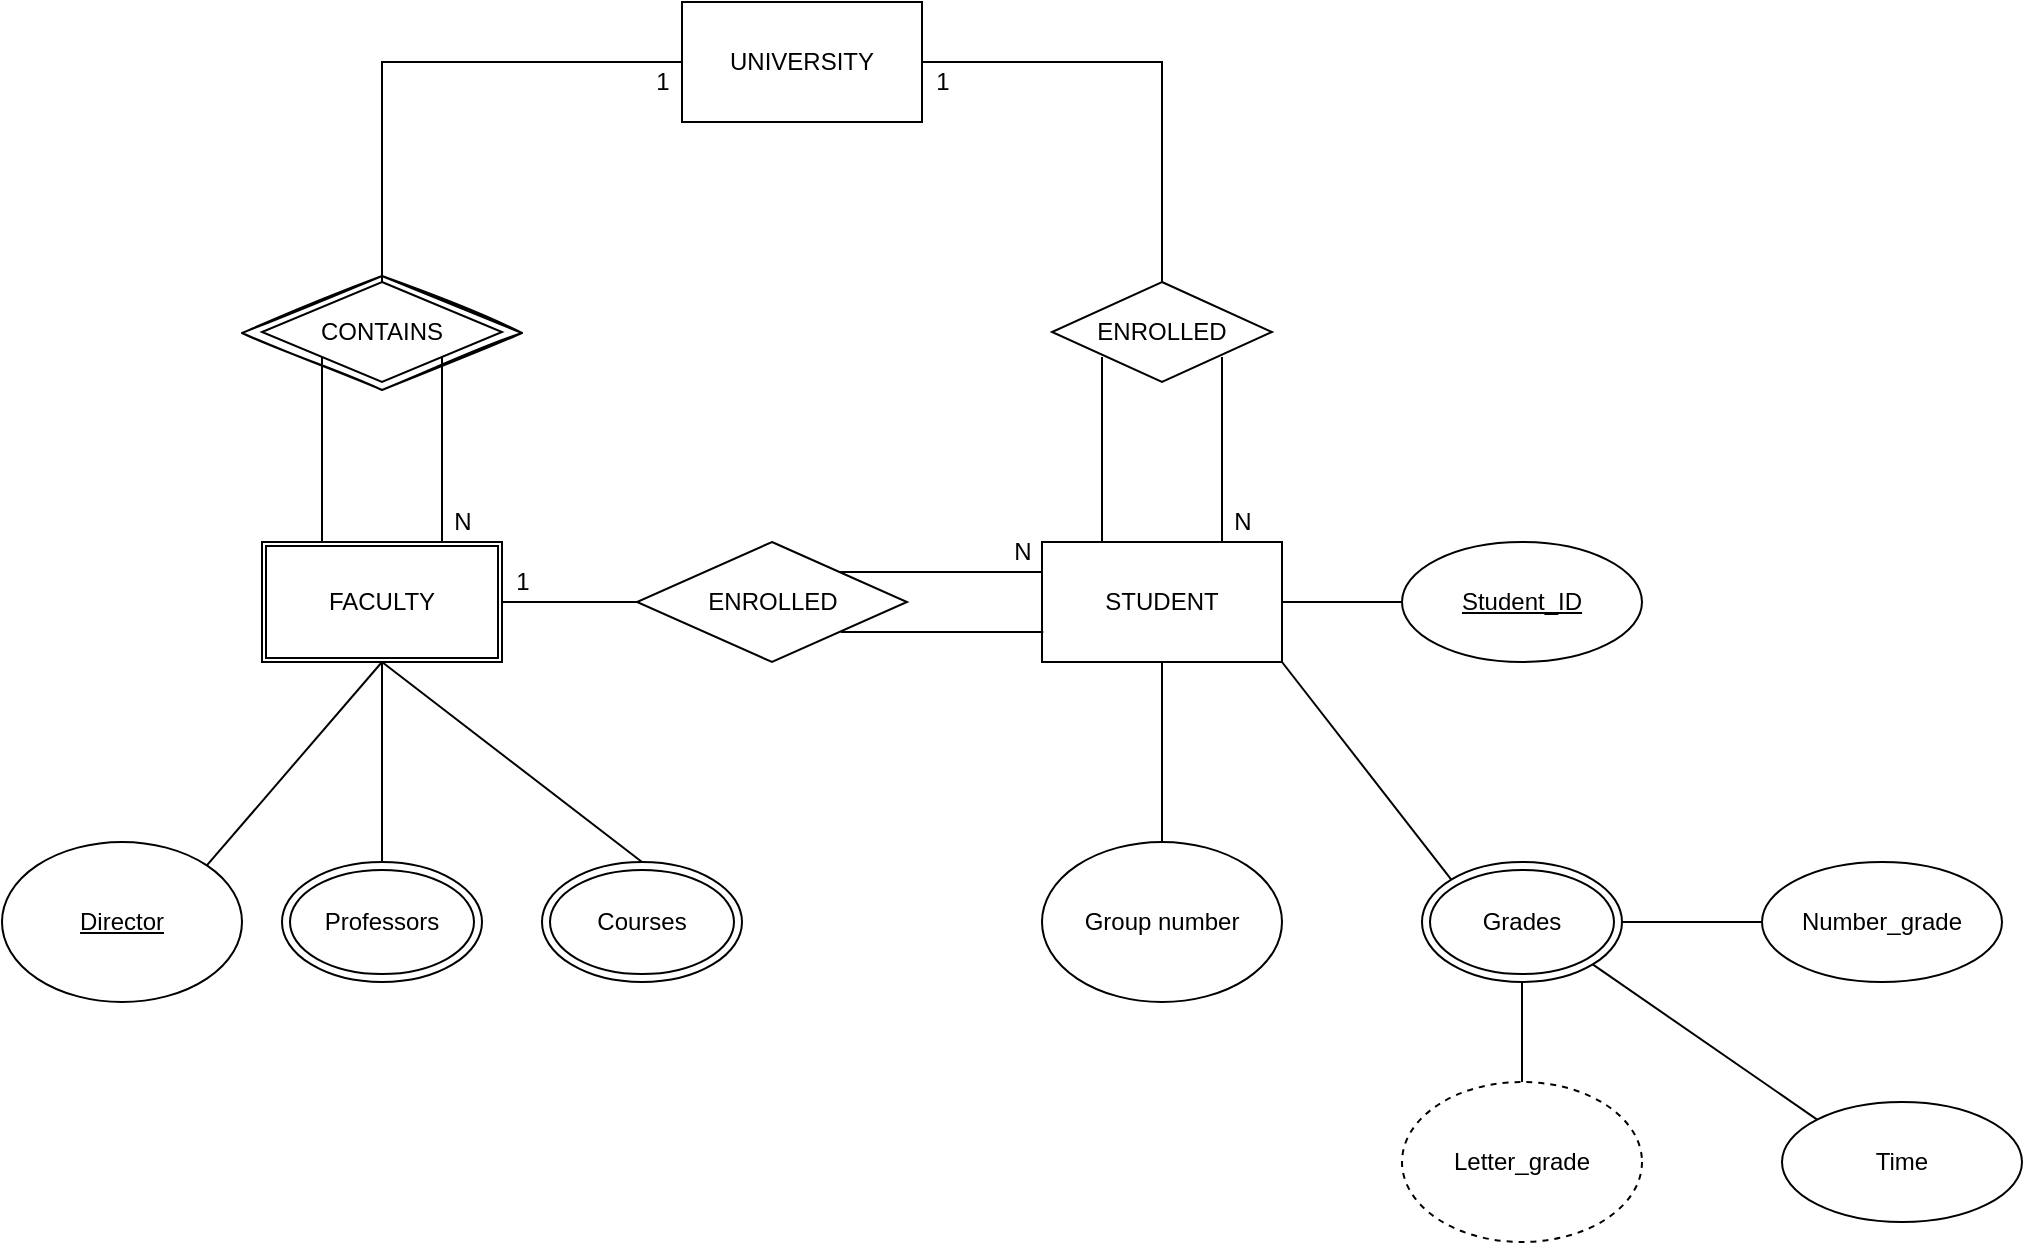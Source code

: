 <mxfile version="17.1.3"><diagram id="AYppmdY9d4fLHAQlZlOr" name="Page-1"><mxGraphModel dx="1422" dy="738" grid="1" gridSize="10" guides="1" tooltips="1" connect="1" arrows="1" fold="1" page="1" pageScale="1" pageWidth="850" pageHeight="1100" math="0" shadow="0"><root><mxCell id="0"/><mxCell id="1" parent="0"/><mxCell id="8_m065jqp1Y0mo6X1YGz-58" value="" style="rhombus;whiteSpace=wrap;html=1;sketch=1;" vertex="1" parent="1"><mxGeometry x="190" y="147" width="140" height="57" as="geometry"/></mxCell><mxCell id="8_m065jqp1Y0mo6X1YGz-3" value="STUDENT" style="rounded=0;whiteSpace=wrap;html=1;" vertex="1" parent="1"><mxGeometry x="590" y="280" width="120" height="60" as="geometry"/></mxCell><mxCell id="8_m065jqp1Y0mo6X1YGz-5" value="&lt;u&gt;Director&lt;/u&gt;" style="ellipse;whiteSpace=wrap;html=1;" vertex="1" parent="1"><mxGeometry x="70" y="430" width="120" height="80" as="geometry"/></mxCell><mxCell id="8_m065jqp1Y0mo6X1YGz-10" value="Professors" style="ellipse;shape=doubleEllipse;whiteSpace=wrap;html=1;" vertex="1" parent="1"><mxGeometry x="210" y="440" width="100" height="60" as="geometry"/></mxCell><mxCell id="8_m065jqp1Y0mo6X1YGz-11" value="Courses" style="ellipse;shape=doubleEllipse;whiteSpace=wrap;html=1;" vertex="1" parent="1"><mxGeometry x="340" y="440" width="100" height="60" as="geometry"/></mxCell><mxCell id="8_m065jqp1Y0mo6X1YGz-12" value="" style="endArrow=none;html=1;rounded=0;entryX=0.5;entryY=1;entryDx=0;entryDy=0;exitX=1;exitY=0;exitDx=0;exitDy=0;" edge="1" parent="1" source="8_m065jqp1Y0mo6X1YGz-5"><mxGeometry width="50" height="50" relative="1" as="geometry"><mxPoint x="290" y="474" as="sourcePoint"/><mxPoint x="260" y="340" as="targetPoint"/></mxGeometry></mxCell><mxCell id="8_m065jqp1Y0mo6X1YGz-13" value="" style="endArrow=none;html=1;rounded=0;exitX=0.5;exitY=0;exitDx=0;exitDy=0;entryX=0.5;entryY=1;entryDx=0;entryDy=0;" edge="1" parent="1" source="8_m065jqp1Y0mo6X1YGz-10"><mxGeometry width="50" height="50" relative="1" as="geometry"><mxPoint x="290" y="474" as="sourcePoint"/><mxPoint x="260" y="340" as="targetPoint"/></mxGeometry></mxCell><mxCell id="8_m065jqp1Y0mo6X1YGz-14" value="" style="endArrow=none;html=1;rounded=0;exitX=0.5;exitY=0;exitDx=0;exitDy=0;entryX=0.5;entryY=1;entryDx=0;entryDy=0;" edge="1" parent="1" source="8_m065jqp1Y0mo6X1YGz-11"><mxGeometry width="50" height="50" relative="1" as="geometry"><mxPoint x="385" y="614" as="sourcePoint"/><mxPoint x="260" y="340" as="targetPoint"/></mxGeometry></mxCell><mxCell id="8_m065jqp1Y0mo6X1YGz-19" value="Group number" style="ellipse;whiteSpace=wrap;html=1;" vertex="1" parent="1"><mxGeometry x="590" y="430" width="120" height="80" as="geometry"/></mxCell><mxCell id="8_m065jqp1Y0mo6X1YGz-20" value="" style="endArrow=none;html=1;rounded=0;entryX=0.5;entryY=1;entryDx=0;entryDy=0;exitX=0.5;exitY=0;exitDx=0;exitDy=0;" edge="1" parent="1" source="8_m065jqp1Y0mo6X1YGz-19" target="8_m065jqp1Y0mo6X1YGz-3"><mxGeometry width="50" height="50" relative="1" as="geometry"><mxPoint x="290" y="350" as="sourcePoint"/><mxPoint x="340" y="300" as="targetPoint"/></mxGeometry></mxCell><mxCell id="8_m065jqp1Y0mo6X1YGz-22" value="ENROLLED" style="rhombus;whiteSpace=wrap;html=1;" vertex="1" parent="1"><mxGeometry x="387.5" y="280" width="135" height="60" as="geometry"/></mxCell><mxCell id="8_m065jqp1Y0mo6X1YGz-23" value="" style="endArrow=none;html=1;rounded=0;entryX=0;entryY=0.5;entryDx=0;entryDy=0;exitX=1;exitY=0.5;exitDx=0;exitDy=0;" edge="1" parent="1" target="8_m065jqp1Y0mo6X1YGz-22"><mxGeometry width="50" height="50" relative="1" as="geometry"><mxPoint x="320" y="310" as="sourcePoint"/><mxPoint x="340" y="300" as="targetPoint"/></mxGeometry></mxCell><mxCell id="8_m065jqp1Y0mo6X1YGz-26" value="&lt;u&gt;Student_ID&lt;/u&gt;" style="ellipse;whiteSpace=wrap;html=1;" vertex="1" parent="1"><mxGeometry x="770" y="280" width="120" height="60" as="geometry"/></mxCell><mxCell id="8_m065jqp1Y0mo6X1YGz-28" value="" style="endArrow=none;html=1;rounded=0;entryX=0;entryY=0.5;entryDx=0;entryDy=0;exitX=1;exitY=0.5;exitDx=0;exitDy=0;" edge="1" parent="1" source="8_m065jqp1Y0mo6X1YGz-3" target="8_m065jqp1Y0mo6X1YGz-26"><mxGeometry width="50" height="50" relative="1" as="geometry"><mxPoint x="290" y="350" as="sourcePoint"/><mxPoint x="340" y="300" as="targetPoint"/></mxGeometry></mxCell><mxCell id="8_m065jqp1Y0mo6X1YGz-29" value="UNIVERSITY" style="rounded=0;whiteSpace=wrap;html=1;" vertex="1" parent="1"><mxGeometry x="410" y="10" width="120" height="60" as="geometry"/></mxCell><mxCell id="8_m065jqp1Y0mo6X1YGz-30" value="CONTAINS" style="rhombus;whiteSpace=wrap;html=1;" vertex="1" parent="1"><mxGeometry x="200" y="150" width="120" height="50" as="geometry"/></mxCell><mxCell id="8_m065jqp1Y0mo6X1YGz-32" value="FACULTY" style="shape=ext;double=1;rounded=0;whiteSpace=wrap;html=1;" vertex="1" parent="1"><mxGeometry x="200" y="280" width="120" height="60" as="geometry"/></mxCell><mxCell id="8_m065jqp1Y0mo6X1YGz-33" value="ENROLLED" style="rhombus;whiteSpace=wrap;html=1;" vertex="1" parent="1"><mxGeometry x="595" y="150" width="110" height="50" as="geometry"/></mxCell><mxCell id="8_m065jqp1Y0mo6X1YGz-35" value="Grades" style="ellipse;shape=doubleEllipse;whiteSpace=wrap;html=1;" vertex="1" parent="1"><mxGeometry x="780" y="440" width="100" height="60" as="geometry"/></mxCell><mxCell id="8_m065jqp1Y0mo6X1YGz-36" value="Letter_grade" style="ellipse;whiteSpace=wrap;html=1;dashed=1;" vertex="1" parent="1"><mxGeometry x="770" y="550" width="120" height="80" as="geometry"/></mxCell><mxCell id="8_m065jqp1Y0mo6X1YGz-37" value="Number_grade" style="ellipse;whiteSpace=wrap;html=1;" vertex="1" parent="1"><mxGeometry x="950" y="440" width="120" height="60" as="geometry"/></mxCell><mxCell id="8_m065jqp1Y0mo6X1YGz-38" value="Time" style="ellipse;whiteSpace=wrap;html=1;" vertex="1" parent="1"><mxGeometry x="960" y="560" width="120" height="60" as="geometry"/></mxCell><mxCell id="8_m065jqp1Y0mo6X1YGz-39" value="" style="endArrow=none;html=1;rounded=0;entryX=0;entryY=0.5;entryDx=0;entryDy=0;exitX=1;exitY=0.5;exitDx=0;exitDy=0;" edge="1" parent="1" source="8_m065jqp1Y0mo6X1YGz-35" target="8_m065jqp1Y0mo6X1YGz-37"><mxGeometry width="50" height="50" relative="1" as="geometry"><mxPoint x="490" y="380" as="sourcePoint"/><mxPoint x="540" y="330" as="targetPoint"/></mxGeometry></mxCell><mxCell id="8_m065jqp1Y0mo6X1YGz-40" value="" style="endArrow=none;html=1;rounded=0;entryX=0;entryY=0;entryDx=0;entryDy=0;exitX=1;exitY=1;exitDx=0;exitDy=0;" edge="1" parent="1" source="8_m065jqp1Y0mo6X1YGz-35" target="8_m065jqp1Y0mo6X1YGz-38"><mxGeometry width="50" height="50" relative="1" as="geometry"><mxPoint x="890" y="480" as="sourcePoint"/><mxPoint x="960" y="480" as="targetPoint"/></mxGeometry></mxCell><mxCell id="8_m065jqp1Y0mo6X1YGz-41" value="" style="endArrow=none;html=1;rounded=0;entryX=0.5;entryY=0;entryDx=0;entryDy=0;exitX=0.5;exitY=1;exitDx=0;exitDy=0;" edge="1" parent="1" source="8_m065jqp1Y0mo6X1YGz-35" target="8_m065jqp1Y0mo6X1YGz-36"><mxGeometry width="50" height="50" relative="1" as="geometry"><mxPoint x="900" y="490" as="sourcePoint"/><mxPoint x="970" y="490" as="targetPoint"/></mxGeometry></mxCell><mxCell id="8_m065jqp1Y0mo6X1YGz-42" value="" style="endArrow=none;html=1;rounded=0;entryX=1;entryY=1;entryDx=0;entryDy=0;exitX=0;exitY=0;exitDx=0;exitDy=0;" edge="1" parent="1" source="8_m065jqp1Y0mo6X1YGz-35" target="8_m065jqp1Y0mo6X1YGz-3"><mxGeometry width="50" height="50" relative="1" as="geometry"><mxPoint x="910" y="500" as="sourcePoint"/><mxPoint x="980" y="500" as="targetPoint"/></mxGeometry></mxCell><mxCell id="8_m065jqp1Y0mo6X1YGz-43" value="" style="endArrow=none;html=1;rounded=0;entryX=0;entryY=1;entryDx=0;entryDy=0;exitX=0.25;exitY=0;exitDx=0;exitDy=0;" edge="1" parent="1" source="8_m065jqp1Y0mo6X1YGz-32" target="8_m065jqp1Y0mo6X1YGz-30"><mxGeometry width="50" height="50" relative="1" as="geometry"><mxPoint x="490" y="380" as="sourcePoint"/><mxPoint x="540" y="330" as="targetPoint"/></mxGeometry></mxCell><mxCell id="8_m065jqp1Y0mo6X1YGz-45" value="" style="endArrow=none;html=1;rounded=0;entryX=0;entryY=1;entryDx=0;entryDy=0;exitX=0.25;exitY=0;exitDx=0;exitDy=0;" edge="1" parent="1"><mxGeometry width="50" height="50" relative="1" as="geometry"><mxPoint x="290" y="280" as="sourcePoint"/><mxPoint x="290" y="187.5" as="targetPoint"/></mxGeometry></mxCell><mxCell id="8_m065jqp1Y0mo6X1YGz-46" value="N" style="text;html=1;align=center;verticalAlign=middle;resizable=0;points=[];autosize=1;strokeColor=none;fillColor=none;rotation=0;" vertex="1" parent="1"><mxGeometry x="290" y="260" width="20" height="20" as="geometry"/></mxCell><mxCell id="8_m065jqp1Y0mo6X1YGz-47" value="" style="endArrow=none;html=1;rounded=0;exitX=0.5;exitY=0;exitDx=0;exitDy=0;entryX=0;entryY=0.5;entryDx=0;entryDy=0;" edge="1" parent="1" source="8_m065jqp1Y0mo6X1YGz-30" target="8_m065jqp1Y0mo6X1YGz-29"><mxGeometry width="50" height="50" relative="1" as="geometry"><mxPoint x="270" y="130" as="sourcePoint"/><mxPoint x="320" y="80" as="targetPoint"/><Array as="points"><mxPoint x="260" y="40"/></Array></mxGeometry></mxCell><mxCell id="8_m065jqp1Y0mo6X1YGz-48" value="1" style="text;html=1;align=center;verticalAlign=middle;resizable=0;points=[];autosize=1;strokeColor=none;fillColor=none;" vertex="1" parent="1"><mxGeometry x="390" y="40" width="20" height="20" as="geometry"/></mxCell><mxCell id="8_m065jqp1Y0mo6X1YGz-49" value="" style="endArrow=none;html=1;rounded=0;exitX=1;exitY=0.5;exitDx=0;exitDy=0;entryX=0.5;entryY=0;entryDx=0;entryDy=0;" edge="1" parent="1" source="8_m065jqp1Y0mo6X1YGz-29" target="8_m065jqp1Y0mo6X1YGz-33"><mxGeometry width="50" height="50" relative="1" as="geometry"><mxPoint x="630" y="80" as="sourcePoint"/><mxPoint x="680" y="30" as="targetPoint"/><Array as="points"><mxPoint x="650" y="40"/></Array></mxGeometry></mxCell><mxCell id="8_m065jqp1Y0mo6X1YGz-50" value="1" style="text;html=1;align=center;verticalAlign=middle;resizable=0;points=[];autosize=1;strokeColor=none;fillColor=none;" vertex="1" parent="1"><mxGeometry x="530" y="40" width="20" height="20" as="geometry"/></mxCell><mxCell id="8_m065jqp1Y0mo6X1YGz-51" value="" style="endArrow=none;html=1;rounded=0;entryX=0;entryY=1;entryDx=0;entryDy=0;exitX=0.25;exitY=0;exitDx=0;exitDy=0;" edge="1" parent="1"><mxGeometry width="50" height="50" relative="1" as="geometry"><mxPoint x="620" y="280" as="sourcePoint"/><mxPoint x="620" y="187.5" as="targetPoint"/></mxGeometry></mxCell><mxCell id="8_m065jqp1Y0mo6X1YGz-52" value="" style="endArrow=none;html=1;rounded=0;entryX=0;entryY=1;entryDx=0;entryDy=0;exitX=0.25;exitY=0;exitDx=0;exitDy=0;" edge="1" parent="1"><mxGeometry width="50" height="50" relative="1" as="geometry"><mxPoint x="680" y="280" as="sourcePoint"/><mxPoint x="680" y="187.5" as="targetPoint"/></mxGeometry></mxCell><mxCell id="8_m065jqp1Y0mo6X1YGz-53" value="N" style="text;html=1;align=center;verticalAlign=middle;resizable=0;points=[];autosize=1;strokeColor=none;fillColor=none;rotation=0;" vertex="1" parent="1"><mxGeometry x="680" y="260" width="20" height="20" as="geometry"/></mxCell><mxCell id="8_m065jqp1Y0mo6X1YGz-54" value="" style="endArrow=none;html=1;rounded=0;entryX=0;entryY=0.25;entryDx=0;entryDy=0;exitX=1;exitY=0;exitDx=0;exitDy=0;" edge="1" parent="1" source="8_m065jqp1Y0mo6X1YGz-22" target="8_m065jqp1Y0mo6X1YGz-3"><mxGeometry width="50" height="50" relative="1" as="geometry"><mxPoint x="522.5" y="290" as="sourcePoint"/><mxPoint x="590" y="290" as="targetPoint"/></mxGeometry></mxCell><mxCell id="8_m065jqp1Y0mo6X1YGz-55" value="" style="endArrow=none;html=1;rounded=0;entryX=0;entryY=0.25;entryDx=0;entryDy=0;exitX=1;exitY=0;exitDx=0;exitDy=0;" edge="1" parent="1"><mxGeometry width="50" height="50" relative="1" as="geometry"><mxPoint x="489.38" y="325" as="sourcePoint"/><mxPoint x="590.63" y="325" as="targetPoint"/></mxGeometry></mxCell><mxCell id="8_m065jqp1Y0mo6X1YGz-56" value="N" style="text;html=1;align=center;verticalAlign=middle;resizable=0;points=[];autosize=1;strokeColor=none;fillColor=none;" vertex="1" parent="1"><mxGeometry x="570" y="275" width="20" height="20" as="geometry"/></mxCell><mxCell id="8_m065jqp1Y0mo6X1YGz-57" value="1" style="text;html=1;align=center;verticalAlign=middle;resizable=0;points=[];autosize=1;strokeColor=none;fillColor=none;" vertex="1" parent="1"><mxGeometry x="320" y="290" width="20" height="20" as="geometry"/></mxCell></root></mxGraphModel></diagram></mxfile>